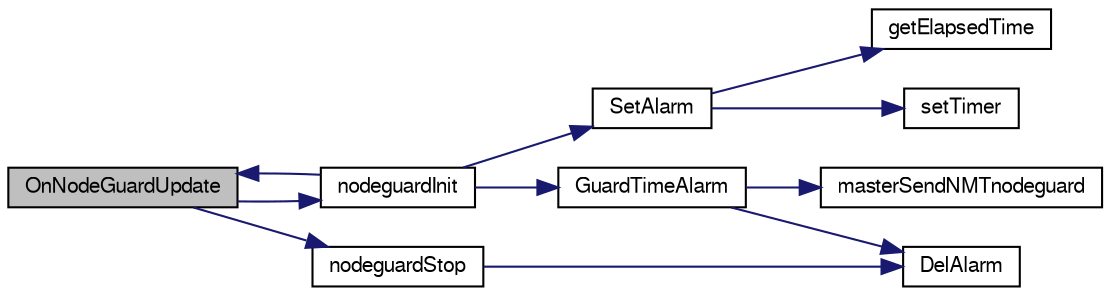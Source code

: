 digraph "OnNodeGuardUpdate"
{
  edge [fontname="FreeSans",fontsize="10",labelfontname="FreeSans",labelfontsize="10"];
  node [fontname="FreeSans",fontsize="10",shape=record];
  rankdir="LR";
  Node1 [label="OnNodeGuardUpdate",height=0.2,width=0.4,color="black", fillcolor="grey75", style="filled" fontcolor="black"];
  Node1 -> Node2 [color="midnightblue",fontsize="10",style="solid",fontname="FreeSans"];
  Node2 [label="nodeguardInit",height=0.2,width=0.4,color="black", fillcolor="white", style="filled",URL="$group__nodeguardo.html#ga3f81fed5eb843c8baf131915f5826649",tooltip="Start node guarding with respect to 0x100C and 0x100D in the object dictionary. "];
  Node2 -> Node1 [color="midnightblue",fontsize="10",style="solid",fontname="FreeSans"];
  Node2 -> Node3 [color="midnightblue",fontsize="10",style="solid",fontname="FreeSans"];
  Node3 [label="SetAlarm",height=0.2,width=0.4,color="black", fillcolor="white", style="filled",URL="$group__timer.html#ga11c2616d78f06ed9144ef662f757b128",tooltip="Set an alarm to execute a callback function when expired. "];
  Node3 -> Node4 [color="midnightblue",fontsize="10",style="solid",fontname="FreeSans"];
  Node4 [label="getElapsedTime",height=0.2,width=0.4,color="black", fillcolor="white", style="filled",URL="$group__timer.html#ga4dccc204d52176bd547ab34d6858f5ba",tooltip="Get the time elapsed since latest timer occurence. "];
  Node3 -> Node5 [color="midnightblue",fontsize="10",style="solid",fontname="FreeSans"];
  Node5 [label="setTimer",height=0.2,width=0.4,color="black", fillcolor="white", style="filled",URL="$group__timer.html#gab8d05dee70f04b5c5190ab00e84da106",tooltip="Set a timerfor a given time. "];
  Node2 -> Node6 [color="midnightblue",fontsize="10",style="solid",fontname="FreeSans"];
  Node6 [label="GuardTimeAlarm",height=0.2,width=0.4,color="black", fillcolor="white", style="filled",URL="$group__nodeguardo.html#ga58b22c95490ed51c5fd5608ac4f5d148",tooltip="The guardTime - Timer Callback. "];
  Node6 -> Node7 [color="midnightblue",fontsize="10",style="solid",fontname="FreeSans"];
  Node7 [label="DelAlarm",height=0.2,width=0.4,color="black", fillcolor="white", style="filled",URL="$group__timer.html#ga991b3cfaac2f201b14d5530f75985c21",tooltip="Delete an alarm before expiring. "];
  Node6 -> Node8 [color="midnightblue",fontsize="10",style="solid",fontname="FreeSans"];
  Node8 [label="masterSendNMTnodeguard",height=0.2,width=0.4,color="black", fillcolor="white", style="filled",URL="$group__nmtmaster.html#gaf63689baeabb15103c2b7afe8885c5c4",tooltip="Transmit a NodeGuard message on the network to the slave whose nodeId is node ID. ..."];
  Node1 -> Node9 [color="midnightblue",fontsize="10",style="solid",fontname="FreeSans"];
  Node9 [label="nodeguardStop",height=0.2,width=0.4,color="black", fillcolor="white", style="filled",URL="$group__nodeguardo.html#gac259820ffbdf98861fc0e75646fba119",tooltip="Stop producing node guarding messages. "];
  Node9 -> Node7 [color="midnightblue",fontsize="10",style="solid",fontname="FreeSans"];
}
